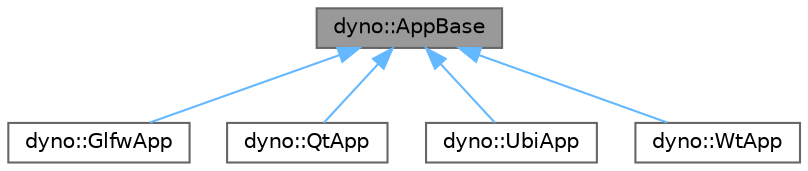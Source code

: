 digraph "dyno::AppBase"
{
 // LATEX_PDF_SIZE
  bgcolor="transparent";
  edge [fontname=Helvetica,fontsize=10,labelfontname=Helvetica,labelfontsize=10];
  node [fontname=Helvetica,fontsize=10,shape=box,height=0.2,width=0.4];
  Node1 [id="Node000001",label="dyno::AppBase",height=0.2,width=0.4,color="gray40", fillcolor="grey60", style="filled", fontcolor="black",tooltip=" "];
  Node1 -> Node2 [id="edge1_Node000001_Node000002",dir="back",color="steelblue1",style="solid",tooltip=" "];
  Node2 [id="Node000002",label="dyno::GlfwApp",height=0.2,width=0.4,color="gray40", fillcolor="white", style="filled",URL="$classdyno_1_1_glfw_app.html",tooltip=" "];
  Node1 -> Node3 [id="edge2_Node000001_Node000003",dir="back",color="steelblue1",style="solid",tooltip=" "];
  Node3 [id="Node000003",label="dyno::QtApp",height=0.2,width=0.4,color="gray40", fillcolor="white", style="filled",URL="$classdyno_1_1_qt_app.html",tooltip=" "];
  Node1 -> Node4 [id="edge3_Node000001_Node000004",dir="back",color="steelblue1",style="solid",tooltip=" "];
  Node4 [id="Node000004",label="dyno::UbiApp",height=0.2,width=0.4,color="gray40", fillcolor="white", style="filled",URL="$classdyno_1_1_ubi_app.html",tooltip="This class provides a unified representation for all three GUIs, including the GlfwGUI,..."];
  Node1 -> Node5 [id="edge4_Node000001_Node000005",dir="back",color="steelblue1",style="solid",tooltip=" "];
  Node5 [id="Node000005",label="dyno::WtApp",height=0.2,width=0.4,color="gray40", fillcolor="white", style="filled",URL="$classdyno_1_1_wt_app.html",tooltip=" "];
}
